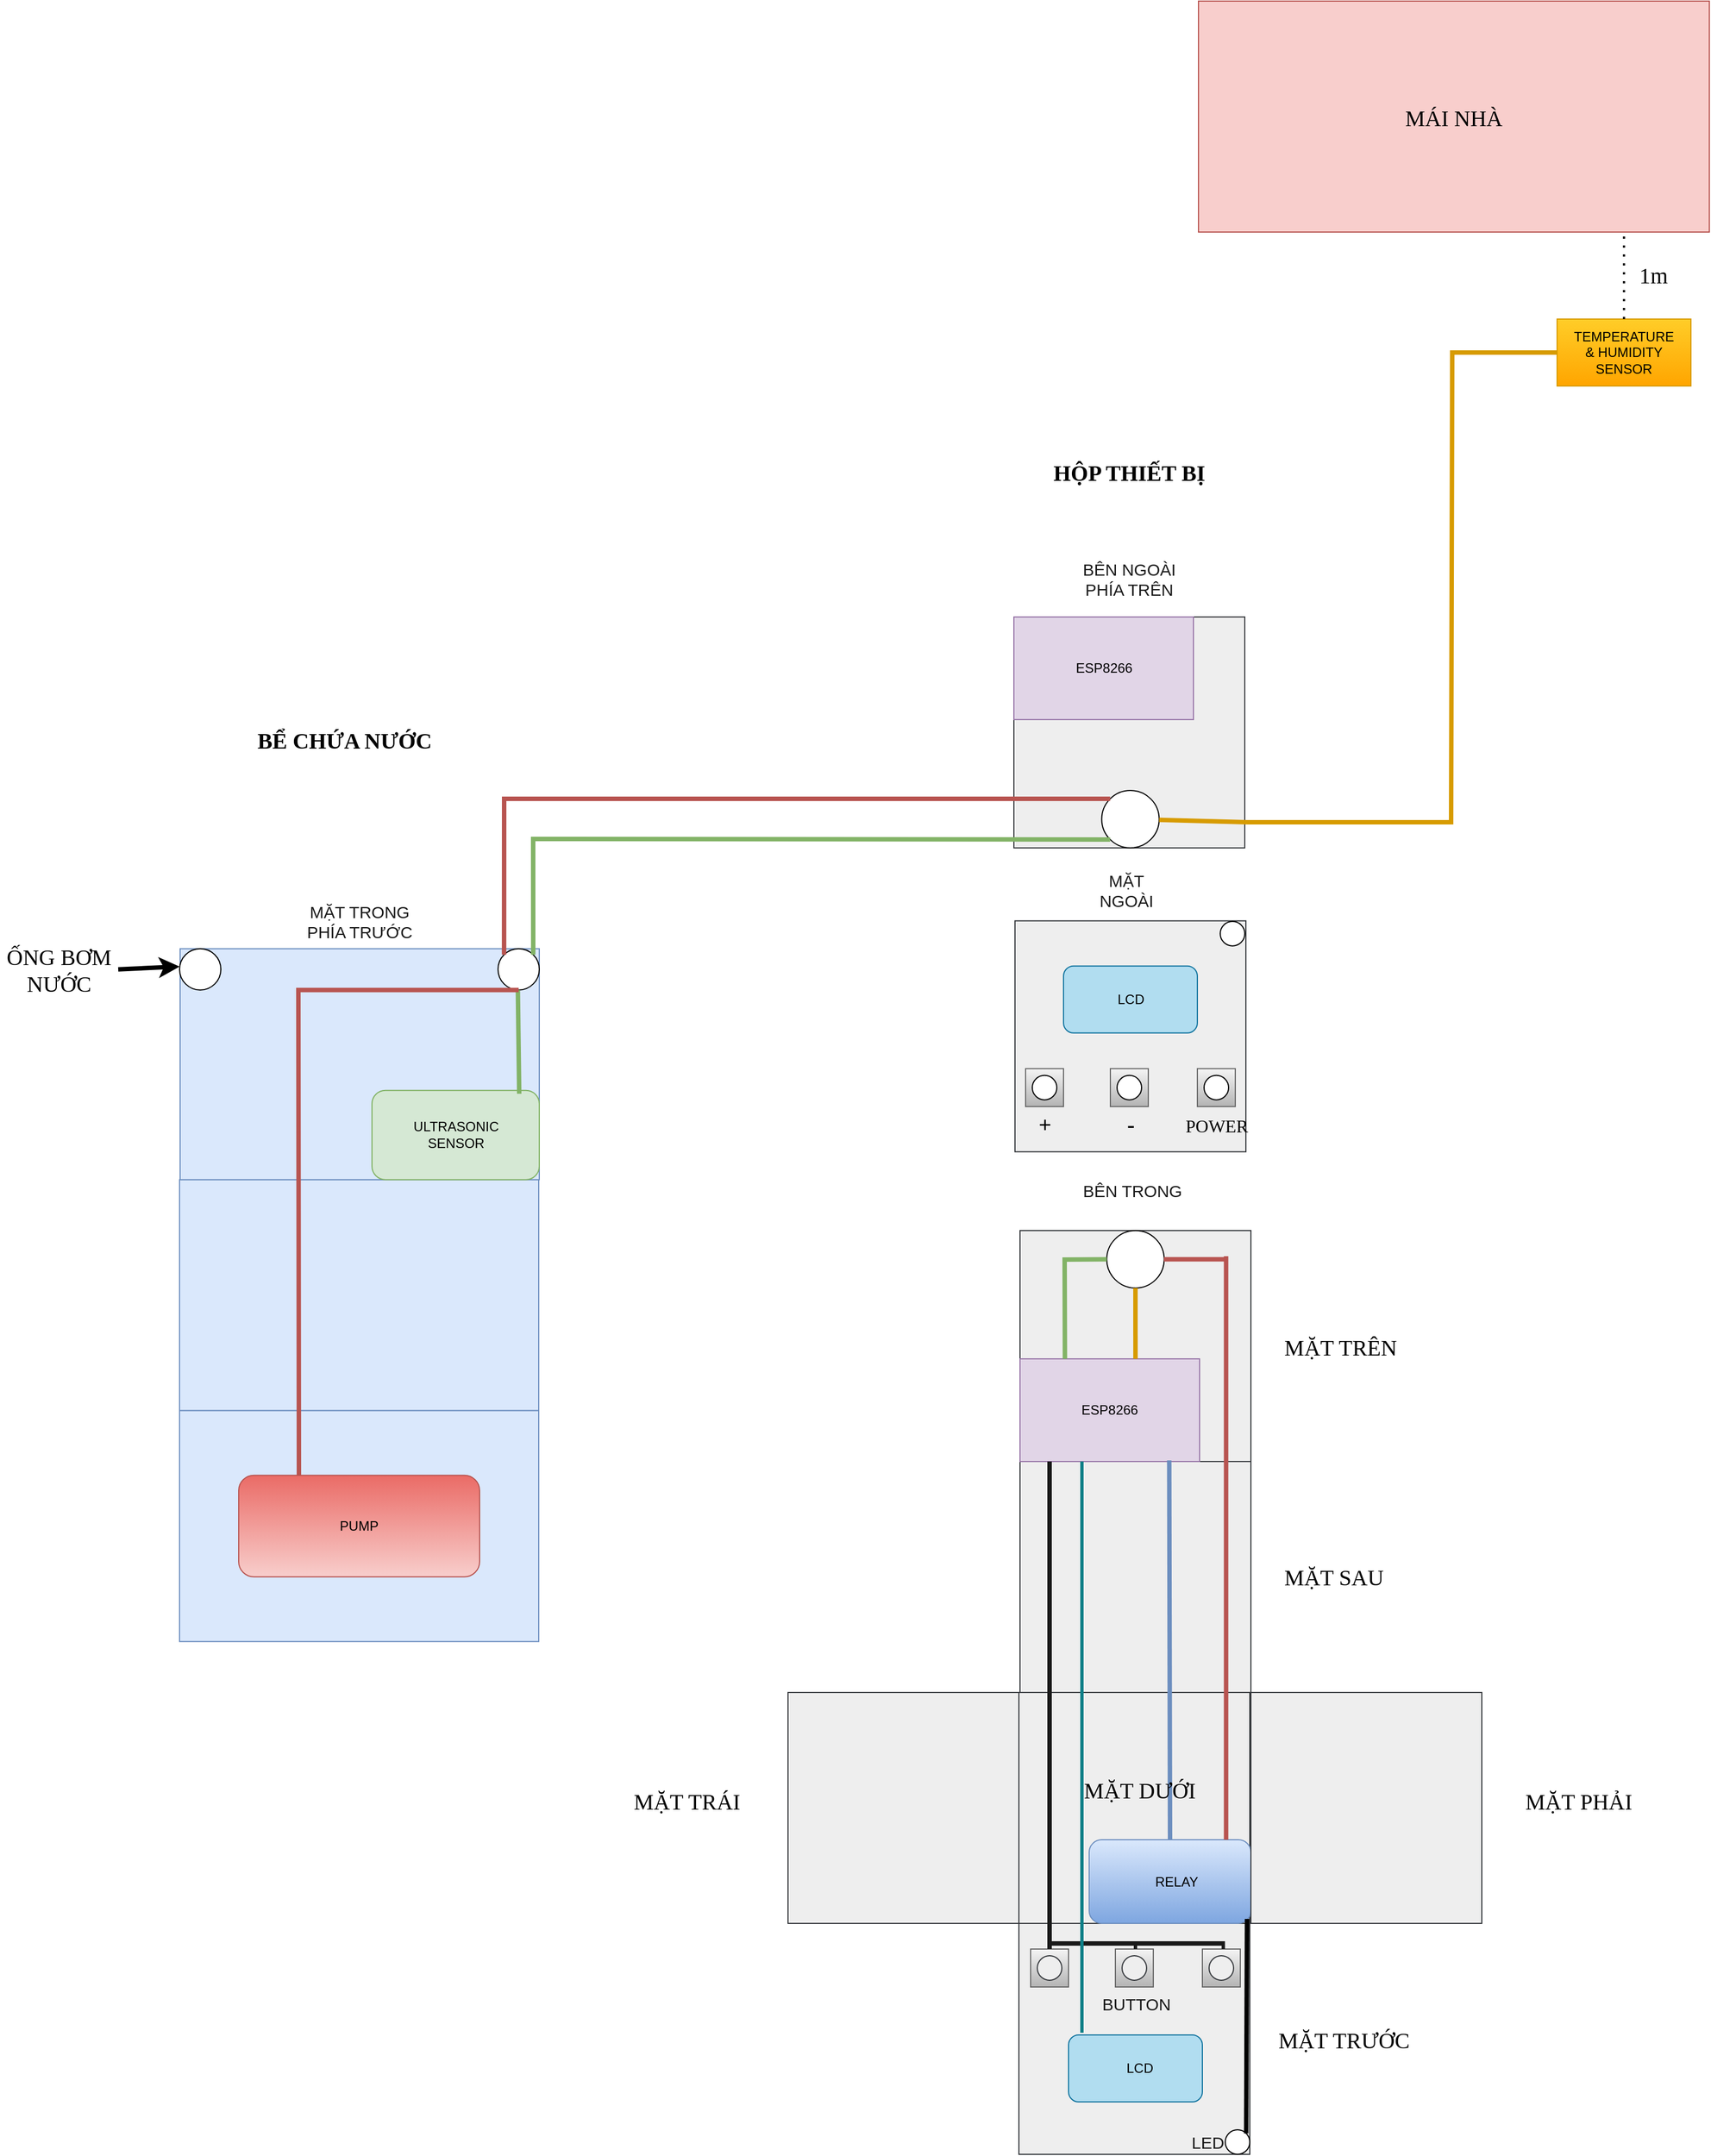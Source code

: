 <mxfile version="20.0.3" type="github">
  <diagram id="prtHgNgQTEPvFCAcTncT" name="Page-1">
    <mxGraphModel dx="2844" dy="1524" grid="1" gridSize="23" guides="1" tooltips="1" connect="1" arrows="1" fold="1" page="1" pageScale="1" pageWidth="1654" pageHeight="2336" math="0" shadow="0">
      <root>
        <mxCell id="0" />
        <mxCell id="1" parent="0" />
        <mxCell id="RVmaEzu3Vd1OIIIUfMRE-1" value="" style="rounded=0;whiteSpace=wrap;html=1;fillColor=#f8cecc;strokeColor=#b85450;" parent="1" vertex="1">
          <mxGeometry x="1135.5" y="138" width="458" height="207" as="geometry" />
        </mxCell>
        <mxCell id="RVmaEzu3Vd1OIIIUfMRE-3" value="" style="rounded=0;whiteSpace=wrap;html=1;fillColor=#ffcd28;strokeColor=#d79b00;gradientColor=#ffa500;" parent="1" vertex="1">
          <mxGeometry x="1457" y="423" width="120" height="60" as="geometry" />
        </mxCell>
        <mxCell id="RVmaEzu3Vd1OIIIUfMRE-5" value="" style="endArrow=none;html=1;rounded=0;entryX=0;entryY=0.5;entryDx=0;entryDy=0;fillColor=#ffcd28;gradientColor=#ffa500;strokeColor=#d79b00;strokeWidth=4;" parent="1" target="RVmaEzu3Vd1OIIIUfMRE-3" edge="1">
          <mxGeometry width="50" height="50" relative="1" as="geometry">
            <mxPoint x="1179" y="874" as="sourcePoint" />
            <mxPoint x="1397" y="510" as="targetPoint" />
            <Array as="points">
              <mxPoint x="1362" y="874" />
              <mxPoint x="1363" y="453" />
            </Array>
          </mxGeometry>
        </mxCell>
        <mxCell id="RVmaEzu3Vd1OIIIUfMRE-6" value="TEMPERATURE &amp;amp; HUMIDITY SENSOR" style="text;html=1;strokeColor=none;fillColor=none;align=center;verticalAlign=middle;whiteSpace=wrap;rounded=0;" parent="1" vertex="1">
          <mxGeometry x="1487" y="438" width="60" height="30" as="geometry" />
        </mxCell>
        <mxCell id="RVmaEzu3Vd1OIIIUfMRE-10" value="" style="whiteSpace=wrap;html=1;aspect=fixed;fillColor=#eeeeee;strokeColor=#36393d;" parent="1" vertex="1">
          <mxGeometry x="975.5" y="1447" width="207" height="207" as="geometry" />
        </mxCell>
        <mxCell id="RVmaEzu3Vd1OIIIUfMRE-11" value="" style="whiteSpace=wrap;html=1;aspect=fixed;fillColor=#eeeeee;strokeColor=#36393d;" parent="1" vertex="1">
          <mxGeometry x="974.5" y="1654" width="207" height="207" as="geometry" />
        </mxCell>
        <mxCell id="RVmaEzu3Vd1OIIIUfMRE-12" value="" style="whiteSpace=wrap;html=1;aspect=fixed;fillColor=#eeeeee;strokeColor=#36393d;" parent="1" vertex="1">
          <mxGeometry x="975.5" y="1240" width="207" height="207" as="geometry" />
        </mxCell>
        <mxCell id="RVmaEzu3Vd1OIIIUfMRE-14" value="" style="whiteSpace=wrap;html=1;aspect=fixed;fillColor=#eeeeee;strokeColor=#36393d;" parent="1" vertex="1">
          <mxGeometry x="974.5" y="1861" width="207" height="207" as="geometry" />
        </mxCell>
        <mxCell id="RVmaEzu3Vd1OIIIUfMRE-15" value="" style="whiteSpace=wrap;html=1;aspect=fixed;fillColor=#eeeeee;strokeColor=#36393d;" parent="1" vertex="1">
          <mxGeometry x="767.5" y="1654" width="207" height="207" as="geometry" />
        </mxCell>
        <mxCell id="RVmaEzu3Vd1OIIIUfMRE-29" value="" style="rounded=0;whiteSpace=wrap;html=1;fillColor=#e1d5e7;strokeColor=#9673a6;" parent="1" vertex="1">
          <mxGeometry x="975.5" y="1355" width="161" height="92" as="geometry" />
        </mxCell>
        <mxCell id="RVmaEzu3Vd1OIIIUfMRE-30" value="" style="ellipse;whiteSpace=wrap;html=1;aspect=fixed;gradientColor=#ffffff;" parent="1" vertex="1">
          <mxGeometry x="1053.25" y="1240" width="51.5" height="51.5" as="geometry" />
        </mxCell>
        <mxCell id="RVmaEzu3Vd1OIIIUfMRE-31" value="" style="rounded=1;whiteSpace=wrap;html=1;fillColor=#b1ddf0;strokeColor=#10739e;" parent="1" vertex="1">
          <mxGeometry x="1019" y="1961" width="120" height="60" as="geometry" />
        </mxCell>
        <mxCell id="RVmaEzu3Vd1OIIIUfMRE-32" value="" style="ellipse;whiteSpace=wrap;html=1;aspect=fixed;gradientColor=#ffffff;" parent="1" vertex="1">
          <mxGeometry x="1159.5" y="2046" width="22" height="22" as="geometry" />
        </mxCell>
        <mxCell id="RVmaEzu3Vd1OIIIUfMRE-33" value="" style="whiteSpace=wrap;html=1;aspect=fixed;gradientColor=#b3b3b3;fillColor=#f5f5f5;strokeColor=#666666;" parent="1" vertex="1">
          <mxGeometry x="985" y="1884" width="34" height="34" as="geometry" />
        </mxCell>
        <mxCell id="RVmaEzu3Vd1OIIIUfMRE-34" value="" style="ellipse;whiteSpace=wrap;html=1;aspect=fixed;fillColor=#eeeeee;strokeColor=#36393d;" parent="1" vertex="1">
          <mxGeometry x="991" y="1890" width="22" height="22" as="geometry" />
        </mxCell>
        <mxCell id="RVmaEzu3Vd1OIIIUfMRE-35" value="" style="whiteSpace=wrap;html=1;aspect=fixed;gradientColor=#b3b3b3;fillColor=#f5f5f5;strokeColor=#666666;" parent="1" vertex="1">
          <mxGeometry x="1061" y="1884" width="34" height="34" as="geometry" />
        </mxCell>
        <mxCell id="RVmaEzu3Vd1OIIIUfMRE-36" value="" style="ellipse;whiteSpace=wrap;html=1;aspect=fixed;fillColor=#eeeeee;strokeColor=#36393d;" parent="1" vertex="1">
          <mxGeometry x="1067" y="1890" width="22" height="22" as="geometry" />
        </mxCell>
        <mxCell id="RVmaEzu3Vd1OIIIUfMRE-37" value="" style="whiteSpace=wrap;html=1;aspect=fixed;gradientColor=#b3b3b3;fillColor=#f5f5f5;strokeColor=#666666;" parent="1" vertex="1">
          <mxGeometry x="1139" y="1884" width="34" height="34" as="geometry" />
        </mxCell>
        <mxCell id="RVmaEzu3Vd1OIIIUfMRE-38" value="" style="ellipse;whiteSpace=wrap;html=1;aspect=fixed;fillColor=#eeeeee;strokeColor=#36393d;" parent="1" vertex="1">
          <mxGeometry x="1145" y="1890" width="22" height="22" as="geometry" />
        </mxCell>
        <mxCell id="RVmaEzu3Vd1OIIIUfMRE-40" value="" style="whiteSpace=wrap;html=1;aspect=fixed;fillColor=#eeeeee;strokeColor=#36393d;" parent="1" vertex="1">
          <mxGeometry x="970" y="690" width="207" height="207" as="geometry" />
        </mxCell>
        <mxCell id="RVmaEzu3Vd1OIIIUfMRE-41" value="" style="rounded=0;whiteSpace=wrap;html=1;fillColor=#e1d5e7;strokeColor=#9673a6;" parent="1" vertex="1">
          <mxGeometry x="970" y="690" width="161" height="92" as="geometry" />
        </mxCell>
        <mxCell id="RVmaEzu3Vd1OIIIUfMRE-42" value="" style="ellipse;whiteSpace=wrap;html=1;aspect=fixed;gradientColor=#ffffff;" parent="1" vertex="1">
          <mxGeometry x="1048.75" y="845.5" width="51.5" height="51.5" as="geometry" />
        </mxCell>
        <mxCell id="RVmaEzu3Vd1OIIIUfMRE-45" value="" style="rounded=1;whiteSpace=wrap;html=1;fillColor=#dae8fc;strokeColor=#6c8ebf;gradientColor=#7ea6e0;" parent="1" vertex="1">
          <mxGeometry x="1037.5" y="1786" width="145" height="75" as="geometry" />
        </mxCell>
        <mxCell id="RVmaEzu3Vd1OIIIUfMRE-46" value="RELAY" style="text;html=1;strokeColor=none;fillColor=none;align=center;verticalAlign=middle;whiteSpace=wrap;rounded=0;" parent="1" vertex="1">
          <mxGeometry x="1086" y="1808.5" width="60" height="30" as="geometry" />
        </mxCell>
        <mxCell id="RVmaEzu3Vd1OIIIUfMRE-48" value="" style="rounded=0;whiteSpace=wrap;html=1;direction=west;fillColor=#dae8fc;strokeColor=#6c8ebf;" parent="1" vertex="1">
          <mxGeometry x="222" y="1194.37" width="322" height="207" as="geometry" />
        </mxCell>
        <mxCell id="RVmaEzu3Vd1OIIIUfMRE-49" value="" style="rounded=0;whiteSpace=wrap;html=1;direction=west;fillColor=#dae8fc;strokeColor=#6c8ebf;" parent="1" vertex="1">
          <mxGeometry x="222" y="1401.37" width="322" height="207" as="geometry" />
        </mxCell>
        <mxCell id="RVmaEzu3Vd1OIIIUfMRE-51" value="" style="rounded=0;whiteSpace=wrap;html=1;direction=west;fillColor=#dae8fc;strokeColor=#6c8ebf;" parent="1" vertex="1">
          <mxGeometry x="222.5" y="987.37" width="322" height="207" as="geometry" />
        </mxCell>
        <mxCell id="RVmaEzu3Vd1OIIIUfMRE-52" value="" style="rounded=1;whiteSpace=wrap;html=1;fillColor=#f8cecc;strokeColor=#b85450;direction=west;gradientColor=#ea6b66;" parent="1" vertex="1">
          <mxGeometry x="275" y="1459.37" width="216" height="91" as="geometry" />
        </mxCell>
        <mxCell id="RVmaEzu3Vd1OIIIUfMRE-53" value="" style="rounded=1;whiteSpace=wrap;html=1;fillColor=#d5e8d4;strokeColor=#82b366;direction=west;" parent="1" vertex="1">
          <mxGeometry x="394.5" y="1114.37" width="150" height="80" as="geometry" />
        </mxCell>
        <mxCell id="RVmaEzu3Vd1OIIIUfMRE-56" value="PUMP" style="text;html=1;strokeColor=none;fillColor=none;align=center;verticalAlign=middle;whiteSpace=wrap;rounded=0;rotation=0;" parent="1" vertex="1">
          <mxGeometry x="353" y="1489.87" width="60" height="30" as="geometry" />
        </mxCell>
        <mxCell id="RVmaEzu3Vd1OIIIUfMRE-57" value="ULTRASONIC SENSOR" style="text;html=1;strokeColor=none;fillColor=none;align=center;verticalAlign=middle;whiteSpace=wrap;rounded=0;rotation=0;" parent="1" vertex="1">
          <mxGeometry x="439.5" y="1139.37" width="60" height="30" as="geometry" />
        </mxCell>
        <mxCell id="RVmaEzu3Vd1OIIIUfMRE-59" value="ESP8266" style="text;html=1;strokeColor=none;fillColor=none;align=center;verticalAlign=middle;whiteSpace=wrap;rounded=0;" parent="1" vertex="1">
          <mxGeometry x="1026" y="1386" width="60" height="30" as="geometry" />
        </mxCell>
        <mxCell id="RVmaEzu3Vd1OIIIUfMRE-16" value="" style="whiteSpace=wrap;html=1;direction=south;aspect=fixed;fillColor=#eeeeee;strokeColor=#36393d;" parent="1" vertex="1">
          <mxGeometry x="1182.5" y="1654" width="207" height="207" as="geometry" />
        </mxCell>
        <mxCell id="RVmaEzu3Vd1OIIIUfMRE-61" value="LCD" style="text;html=1;strokeColor=none;fillColor=none;align=center;verticalAlign=middle;whiteSpace=wrap;rounded=0;" parent="1" vertex="1">
          <mxGeometry x="1053.25" y="1976" width="60" height="30" as="geometry" />
        </mxCell>
        <mxCell id="RVmaEzu3Vd1OIIIUfMRE-63" value="ESP8266" style="text;html=1;strokeColor=none;fillColor=none;align=center;verticalAlign=middle;whiteSpace=wrap;rounded=0;" parent="1" vertex="1">
          <mxGeometry x="1020.5" y="721" width="60" height="30" as="geometry" />
        </mxCell>
        <mxCell id="RVmaEzu3Vd1OIIIUfMRE-65" value="" style="ellipse;whiteSpace=wrap;html=1;aspect=fixed;gradientColor=#ffffff;" parent="1" vertex="1">
          <mxGeometry x="507.5" y="987.37" width="37" height="37" as="geometry" />
        </mxCell>
        <mxCell id="RVmaEzu3Vd1OIIIUfMRE-69" value="" style="endArrow=none;html=1;rounded=0;fillColor=#ffcd28;gradientColor=#ffa500;strokeColor=#d79b00;strokeWidth=4;" parent="1" source="RVmaEzu3Vd1OIIIUfMRE-42" edge="1">
          <mxGeometry width="50" height="50" relative="1" as="geometry">
            <mxPoint x="1110" y="874" as="sourcePoint" />
            <mxPoint x="1179" y="874" as="targetPoint" />
          </mxGeometry>
        </mxCell>
        <mxCell id="RVmaEzu3Vd1OIIIUfMRE-71" value="" style="endArrow=none;html=1;rounded=0;entryX=0.5;entryY=0;entryDx=0;entryDy=0;exitX=0.831;exitY=0.989;exitDx=0;exitDy=0;exitPerimeter=0;fillColor=#dae8fc;gradientColor=#7ea6e0;strokeColor=#6c8ebf;strokeWidth=4;" parent="1" source="RVmaEzu3Vd1OIIIUfMRE-29" target="RVmaEzu3Vd1OIIIUfMRE-45" edge="1">
          <mxGeometry width="50" height="50" relative="1" as="geometry">
            <mxPoint x="1067.5" y="1566" as="sourcePoint" />
            <mxPoint x="1117.5" y="1516" as="targetPoint" />
          </mxGeometry>
        </mxCell>
        <mxCell id="RVmaEzu3Vd1OIIIUfMRE-72" value="" style="endArrow=none;html=1;rounded=0;entryX=0.5;entryY=1;entryDx=0;entryDy=0;exitX=0.643;exitY=0;exitDx=0;exitDy=0;exitPerimeter=0;fillColor=#ffcd28;gradientColor=#ffa500;strokeColor=#d79b00;strokeWidth=4;" parent="1" source="RVmaEzu3Vd1OIIIUfMRE-29" target="RVmaEzu3Vd1OIIIUfMRE-30" edge="1">
          <mxGeometry width="50" height="50" relative="1" as="geometry">
            <mxPoint x="1092.5" y="1355" as="sourcePoint" />
            <mxPoint x="841.5" y="1125" as="targetPoint" />
          </mxGeometry>
        </mxCell>
        <mxCell id="RVmaEzu3Vd1OIIIUfMRE-87" value="" style="line;strokeWidth=4;html=1;perimeter=backbonePerimeter;points=[];outlineConnect=0;fillColor=#1A1A1A;strokeColor=#1A1A1A;direction=south;fontColor=#ffffff;" parent="1" vertex="1">
          <mxGeometry x="997" y="1447" width="10" height="437" as="geometry" />
        </mxCell>
        <mxCell id="RVmaEzu3Vd1OIIIUfMRE-88" value="" style="line;strokeWidth=3;direction=south;html=1;fillColor=#1A1A1A;gradientColor=#ffffff;strokeColor=#1A1A1A;" parent="1" vertex="1">
          <mxGeometry x="1069.75" y="1877" width="18.5" height="7" as="geometry" />
        </mxCell>
        <mxCell id="RVmaEzu3Vd1OIIIUfMRE-94" value="" style="line;strokeWidth=3;direction=south;html=1;fillColor=#1A1A1A;gradientColor=#ffffff;strokeColor=#1A1A1A;" parent="1" vertex="1">
          <mxGeometry x="1148.5" y="1877" width="18.5" height="7" as="geometry" />
        </mxCell>
        <mxCell id="RVmaEzu3Vd1OIIIUfMRE-95" value="" style="line;strokeWidth=4;html=1;perimeter=backbonePerimeter;points=[];outlineConnect=0;fillColor=#eeeeee;strokeColor=#1A1A1A;" parent="1" vertex="1">
          <mxGeometry x="1002.5" y="1874" width="155" height="10" as="geometry" />
        </mxCell>
        <mxCell id="RVmaEzu3Vd1OIIIUfMRE-96" value="" style="line;strokeWidth=3;html=1;perimeter=backbonePerimeter;points=[];outlineConnect=0;fillColor=#b0e3e6;direction=south;strokeColor=#0e8088;" parent="1" vertex="1">
          <mxGeometry x="1026" y="1447" width="10" height="512" as="geometry" />
        </mxCell>
        <mxCell id="RVmaEzu3Vd1OIIIUfMRE-98" value="" style="line;strokeWidth=4;html=1;perimeter=backbonePerimeter;points=[];outlineConnect=0;fillColor=#f8cecc;gradientColor=#ea6b66;direction=south;strokeColor=#b85450;" parent="1" vertex="1">
          <mxGeometry x="1159.5" y="1263" width="1.5" height="523" as="geometry" />
        </mxCell>
        <mxCell id="RVmaEzu3Vd1OIIIUfMRE-99" value="" style="line;strokeWidth=4;html=1;perimeter=backbonePerimeter;points=[];outlineConnect=0;fillColor=#f8cecc;gradientColor=#ea6b66;strokeColor=#b85450;" parent="1" vertex="1">
          <mxGeometry x="1104.5" y="1260.75" width="55" height="10" as="geometry" />
        </mxCell>
        <mxCell id="RVmaEzu3Vd1OIIIUfMRE-105" value="" style="endArrow=none;html=1;rounded=0;fontColor=#CCCCCC;strokeWidth=4;jumpSize=30;fillColor=#d5e8d4;strokeColor=#82b366;" parent="1" edge="1">
          <mxGeometry width="50" height="50" relative="1" as="geometry">
            <mxPoint x="526.5" y="1117.37" as="sourcePoint" />
            <mxPoint x="525.29" y="1024.37" as="targetPoint" />
          </mxGeometry>
        </mxCell>
        <mxCell id="RVmaEzu3Vd1OIIIUfMRE-109" value="" style="endArrow=none;html=1;rounded=0;fontSize=15;fontColor=#CCCCCC;strokeWidth=4;jumpSize=30;entryX=0;entryY=0.5;entryDx=0;entryDy=0;exitX=0.25;exitY=0;exitDx=0;exitDy=0;fillColor=#d5e8d4;strokeColor=#82b366;" parent="1" source="RVmaEzu3Vd1OIIIUfMRE-29" target="RVmaEzu3Vd1OIIIUfMRE-30" edge="1">
          <mxGeometry width="50" height="50" relative="1" as="geometry">
            <mxPoint x="929.5" y="1175" as="sourcePoint" />
            <mxPoint x="979.5" y="1125" as="targetPoint" />
            <Array as="points">
              <mxPoint x="1015.5" y="1266" />
            </Array>
          </mxGeometry>
        </mxCell>
        <mxCell id="RVmaEzu3Vd1OIIIUfMRE-110" value="&lt;font color=&quot;#1a1a1a&quot;&gt;BUTTON&lt;/font&gt;" style="text;html=1;strokeColor=none;fillColor=none;align=center;verticalAlign=middle;whiteSpace=wrap;rounded=0;fontSize=15;fontColor=#CCCCCC;" parent="1" vertex="1">
          <mxGeometry x="1049.5" y="1918" width="60" height="30" as="geometry" />
        </mxCell>
        <mxCell id="RVmaEzu3Vd1OIIIUfMRE-111" value="LED" style="text;html=1;strokeColor=none;fillColor=none;align=center;verticalAlign=middle;whiteSpace=wrap;rounded=0;fontSize=15;fontColor=#1A1A1A;" parent="1" vertex="1">
          <mxGeometry x="1121" y="2053.5" width="46" height="7" as="geometry" />
        </mxCell>
        <mxCell id="RVmaEzu3Vd1OIIIUfMRE-112" value="BÊN NGOÀI PHÍA TRÊN&lt;span style=&quot;color: rgba(0, 0, 0, 0); font-family: monospace; font-size: 0px; text-align: start;&quot;&gt;%3CmxGraphModel%3E%3Croot%3E%3CmxCell%20id%3D%220%22%2F%3E%3CmxCell%20id%3D%221%22%20parent%3D%220%22%2F%3E%3CmxCell%20id%3D%222%22%20value%3D%22%22%20style%3D%22endArrow%3Dnone%3Bhtml%3D1%3Brounded%3D0%3BfontColor%3D%23CCCCCC%3BstrokeWidth%3D4%3BjumpSize%3D30%3BexitX%3D0%3BexitY%3D0.5%3BexitDx%3D0%3BexitDy%3D0%3B%22%20edge%3D%221%22%20parent%3D%221%22%3E%3CmxGeometry%20width%3D%2250%22%20height%3D%2250%22%20relative%3D%221%22%20as%3D%22geometry%22%3E%3CmxPoint%20x%3D%22790.0%22%20y%3D%22280.5%22%20as%3D%22sourcePoint%22%2F%3E%3CmxPoint%20x%3D%22697%22%20y%3D%22282%22%20as%3D%22targetPoint%22%2F%3E%3C%2FmxGeometry%3E%3C%2FmxCell%3E%3C%2Froot%3E%3C%2FmxGraphModel%3E&lt;/span&gt;" style="text;html=1;strokeColor=none;fillColor=none;align=center;verticalAlign=middle;whiteSpace=wrap;rounded=0;fontSize=15;fontColor=#1A1A1A;" parent="1" vertex="1">
          <mxGeometry x="1017.25" y="633" width="112.5" height="46" as="geometry" />
        </mxCell>
        <mxCell id="RVmaEzu3Vd1OIIIUfMRE-113" value="BÊN TRONG&amp;nbsp;&lt;span style=&quot;color: rgba(0, 0, 0, 0); font-family: monospace; font-size: 0px; text-align: start;&quot;&gt;%3CmxGraphModel%3E%3Croot%3E%3CmxCell%20id%3D%220%22%2F%3E%3CmxCell%20id%3D%221%22%20parent%3D%220%22%2F%3E%3CmxCell%20id%3D%222%22%20value%3D%22%22%20style%3D%22endArrow%3Dnone%3Bhtml%3D1%3Brounded%3D0%3BfontColor%3D%23CCCCCC%3BstrokeWidth%3D4%3BjumpSize%3D30%3BexitX%3D0%3BexitY%3D0.5%3BexitDx%3D0%3BexitDy%3D0%3B%22%20edge%3D%221%22%20parent%3D%221%22%3E%3CmxGeometry%20width%3D%2250%22%20height%3D%2250%22%20relative%3D%221%22%20as%3D%22geometry%22%3E%3CmxPoint%20x%3D%22790.0%22%20y%3D%22280.5%22%20as%3D%22sourcePoint%22%2F%3E%3CmxPoint%20x%3D%22697%22%20y%3D%22282%22%20as%3D%22targetPoint%22%2F%3E%3C%2FmxGeometry%3E%3C%2FmxCell%3E%3C%2Froot%3E%3C%2FmxGraphModel%3E&lt;/span&gt;" style="text;html=1;strokeColor=none;fillColor=none;align=center;verticalAlign=middle;whiteSpace=wrap;rounded=0;fontSize=15;fontColor=#1A1A1A;" parent="1" vertex="1">
          <mxGeometry x="1021.75" y="1194.37" width="112.5" height="20.25" as="geometry" />
        </mxCell>
        <mxCell id="RVmaEzu3Vd1OIIIUfMRE-116" value="MẶT TRONG PHÍA TRƯỚC&lt;span style=&quot;color: rgba(0, 0, 0, 0); font-family: monospace; font-size: 0px; text-align: start;&quot;&gt;%3CmxGraphModel%3E%3Croot%3E%3CmxCell%20id%3D%220%22%2F%3E%3CmxCell%20id%3D%221%22%20parent%3D%220%22%2F%3E%3CmxCell%20id%3D%222%22%20value%3D%22%22%20style%3D%22endArrow%3Dnone%3Bhtml%3D1%3Brounded%3D0%3BfontColor%3D%23CCCCCC%3BstrokeWidth%3D4%3BjumpSize%3D30%3BexitX%3D0%3BexitY%3D0.5%3BexitDx%3D0%3BexitDy%3D0%3B%22%20edge%3D%221%22%20parent%3D%221%22%3E%3CmxGeometry%20width%3D%2250%22%20height%3D%2250%22%20relative%3D%221%22%20as%3D%22geometry%22%3E%3CmxPoint%20x%3D%22790.0%22%20y%3D%22280.5%22%20as%3D%22sourcePoint%22%2F%3E%3CmxPoint%20x%3D%22697%22%20y%3D%22282%22%20as%3D%22targetPoint%22%2F%3E%3C%2FmxGeometry%3E%3C%2FmxCell%3E%3C%2Froot%3E%3C%2FmxGraphModel%3E&lt;/span&gt;" style="text;html=1;strokeColor=none;fillColor=none;align=center;verticalAlign=middle;whiteSpace=wrap;rounded=0;fontSize=15;fontColor=#1A1A1A;rotation=0;" parent="1" vertex="1">
          <mxGeometry x="333.5" y="948.12" width="99" height="30" as="geometry" />
        </mxCell>
        <mxCell id="CDhs3dscEn4rHkKlxQaG-6" value="" style="endArrow=none;html=1;rounded=0;exitX=0.75;exitY=1;exitDx=0;exitDy=0;strokeWidth=4;fillColor=#f8cecc;gradientColor=#ea6b66;strokeColor=#b85450;entryX=0.5;entryY=1;entryDx=0;entryDy=0;" edge="1" parent="1" source="RVmaEzu3Vd1OIIIUfMRE-52" target="RVmaEzu3Vd1OIIIUfMRE-65">
          <mxGeometry width="50" height="50" relative="1" as="geometry">
            <mxPoint x="797.5" y="968.37" as="sourcePoint" />
            <mxPoint x="521.5" y="1010.37" as="targetPoint" />
            <Array as="points">
              <mxPoint x="328.5" y="1024.37" />
            </Array>
          </mxGeometry>
        </mxCell>
        <mxCell id="CDhs3dscEn4rHkKlxQaG-15" value="&lt;font face=&quot;Times New Roman&quot;&gt;&lt;span style=&quot;font-size: 20px;&quot;&gt;&lt;b&gt;BỂ CHỨA NƯỚC&lt;/b&gt;&lt;/span&gt;&lt;/font&gt;" style="text;html=1;strokeColor=none;fillColor=none;align=center;verticalAlign=middle;whiteSpace=wrap;rounded=0;" vertex="1" parent="1">
          <mxGeometry x="259" y="753.5" width="222" height="92" as="geometry" />
        </mxCell>
        <mxCell id="CDhs3dscEn4rHkKlxQaG-16" value="&lt;b&gt;&lt;font face=&quot;Times New Roman&quot;&gt;HỘP THIẾT BỊ&lt;/font&gt;&lt;/b&gt;" style="text;html=1;strokeColor=none;fillColor=none;align=center;verticalAlign=middle;whiteSpace=wrap;rounded=0;fontSize=20;" vertex="1" parent="1">
          <mxGeometry x="1000.25" y="529" width="146.5" height="62" as="geometry" />
        </mxCell>
        <mxCell id="CDhs3dscEn4rHkKlxQaG-18" value="" style="ellipse;whiteSpace=wrap;html=1;aspect=fixed;gradientColor=#ffffff;" vertex="1" parent="1">
          <mxGeometry x="222" y="987.37" width="37" height="37" as="geometry" />
        </mxCell>
        <mxCell id="CDhs3dscEn4rHkKlxQaG-19" value="ỐNG BƠM NƯỚC" style="text;html=1;strokeColor=none;fillColor=none;align=center;verticalAlign=middle;whiteSpace=wrap;rounded=0;fontFamily=Times New Roman;fontSize=20;" vertex="1" parent="1">
          <mxGeometry x="61" y="987.37" width="106" height="37" as="geometry" />
        </mxCell>
        <mxCell id="CDhs3dscEn4rHkKlxQaG-20" value="" style="endArrow=classic;html=1;rounded=0;fontFamily=Times New Roman;fontSize=20;strokeWidth=4;exitX=1;exitY=0.5;exitDx=0;exitDy=0;" edge="1" parent="1" source="CDhs3dscEn4rHkKlxQaG-19">
          <mxGeometry width="50" height="50" relative="1" as="geometry">
            <mxPoint x="866" y="1191.37" as="sourcePoint" />
            <mxPoint x="222" y="1003.37" as="targetPoint" />
          </mxGeometry>
        </mxCell>
        <mxCell id="CDhs3dscEn4rHkKlxQaG-21" value="" style="endArrow=none;html=1;rounded=0;fontFamily=Times New Roman;fontSize=20;strokeWidth=4;entryX=0;entryY=1;entryDx=0;entryDy=0;exitX=1;exitY=0;exitDx=0;exitDy=0;fillColor=#d5e8d4;gradientColor=#97d077;strokeColor=#82b366;" edge="1" parent="1" source="RVmaEzu3Vd1OIIIUfMRE-65" target="RVmaEzu3Vd1OIIIUfMRE-42">
          <mxGeometry width="50" height="50" relative="1" as="geometry">
            <mxPoint x="544" y="1006" as="sourcePoint" />
            <mxPoint x="953" y="1081" as="targetPoint" />
            <Array as="points">
              <mxPoint x="539" y="889" />
            </Array>
          </mxGeometry>
        </mxCell>
        <mxCell id="CDhs3dscEn4rHkKlxQaG-25" value="" style="endArrow=none;html=1;rounded=0;fontFamily=Times New Roman;fontSize=20;strokeWidth=4;entryX=0;entryY=0;entryDx=0;entryDy=0;exitX=0;exitY=0;exitDx=0;exitDy=0;fillColor=#f8cecc;gradientColor=#ea6b66;strokeColor=#b85450;" edge="1" parent="1" source="RVmaEzu3Vd1OIIIUfMRE-42" target="RVmaEzu3Vd1OIIIUfMRE-65">
          <mxGeometry width="50" height="50" relative="1" as="geometry">
            <mxPoint x="1179" y="1037.37" as="sourcePoint" />
            <mxPoint x="1229" y="987.37" as="targetPoint" />
            <Array as="points">
              <mxPoint x="513" y="853" />
            </Array>
          </mxGeometry>
        </mxCell>
        <mxCell id="CDhs3dscEn4rHkKlxQaG-26" value="MÁI NHÀ" style="text;html=1;strokeColor=none;fillColor=none;align=center;verticalAlign=middle;whiteSpace=wrap;rounded=0;fontFamily=Times New Roman;fontSize=20;" vertex="1" parent="1">
          <mxGeometry x="1303" y="215" width="123" height="53" as="geometry" />
        </mxCell>
        <mxCell id="CDhs3dscEn4rHkKlxQaG-28" value="" style="endArrow=none;dashed=1;html=1;dashPattern=1 3;strokeWidth=2;rounded=0;fontFamily=Times New Roman;fontSize=20;exitX=0.5;exitY=0;exitDx=0;exitDy=0;" edge="1" parent="1" source="RVmaEzu3Vd1OIIIUfMRE-3">
          <mxGeometry width="50" height="50" relative="1" as="geometry">
            <mxPoint x="1685" y="510" as="sourcePoint" />
            <mxPoint x="1517" y="345" as="targetPoint" />
          </mxGeometry>
        </mxCell>
        <mxCell id="CDhs3dscEn4rHkKlxQaG-29" value="1m" style="text;html=1;strokeColor=none;fillColor=none;align=center;verticalAlign=middle;whiteSpace=wrap;rounded=0;fontFamily=Times New Roman;fontSize=20;" vertex="1" parent="1">
          <mxGeometry x="1517" y="368" width="53" height="30" as="geometry" />
        </mxCell>
        <mxCell id="CDhs3dscEn4rHkKlxQaG-31" value="MẶT TRÊN" style="text;html=1;strokeColor=none;fillColor=none;align=center;verticalAlign=middle;whiteSpace=wrap;rounded=0;fontFamily=Times New Roman;fontSize=20;" vertex="1" parent="1">
          <mxGeometry x="1202.5" y="1321.13" width="120" height="44.75" as="geometry" />
        </mxCell>
        <mxCell id="CDhs3dscEn4rHkKlxQaG-33" value="MẶT SAU" style="text;html=1;strokeColor=none;fillColor=none;align=center;verticalAlign=middle;whiteSpace=wrap;rounded=0;fontFamily=Times New Roman;fontSize=20;" vertex="1" parent="1">
          <mxGeometry x="1202.5" y="1524.93" width="108" height="51.13" as="geometry" />
        </mxCell>
        <mxCell id="CDhs3dscEn4rHkKlxQaG-34" value="MẶT DƯỚI&lt;span style=&quot;color: rgba(0, 0, 0, 0); font-family: monospace; font-size: 0px; text-align: start;&quot;&gt;%3CmxGraphModel%3E%3Croot%3E%3CmxCell%20id%3D%220%22%2F%3E%3CmxCell%20id%3D%221%22%20parent%3D%220%22%2F%3E%3CmxCell%20id%3D%222%22%20value%3D%22M%E1%BA%B6T%20SAU%22%20style%3D%22text%3Bhtml%3D1%3BstrokeColor%3Dnone%3BfillColor%3Dnone%3Balign%3Dcenter%3BverticalAlign%3Dmiddle%3BwhiteSpace%3Dwrap%3Brounded%3D0%3BfontFamily%3DTimes%20New%20Roman%3BfontSize%3D20%3B%22%20vertex%3D%221%22%20parent%3D%221%22%3E%3CmxGeometry%20x%3D%221271%22%20y%3D%22910.69%22%20width%3D%22108%22%20height%3D%2251.13%22%20as%3D%22geometry%22%2F%3E%3C%2FmxCell%3E%3C%2Froot%3E%3C%2FmxGraphModel%3E&lt;/span&gt;" style="text;html=1;strokeColor=none;fillColor=none;align=center;verticalAlign=middle;whiteSpace=wrap;rounded=0;fontFamily=Times New Roman;fontSize=20;" vertex="1" parent="1">
          <mxGeometry x="1029.25" y="1714.99" width="108" height="51.13" as="geometry" />
        </mxCell>
        <mxCell id="CDhs3dscEn4rHkKlxQaG-35" value="MẶT TRÁI" style="text;html=1;strokeColor=none;fillColor=none;align=center;verticalAlign=middle;whiteSpace=wrap;rounded=0;fontFamily=Times New Roman;fontSize=20;" vertex="1" parent="1">
          <mxGeometry x="610.5" y="1723.47" width="132" height="55.31" as="geometry" />
        </mxCell>
        <mxCell id="CDhs3dscEn4rHkKlxQaG-36" value="MẶT PHẢI" style="text;html=1;strokeColor=none;fillColor=none;align=center;verticalAlign=middle;whiteSpace=wrap;rounded=0;fontFamily=Times New Roman;fontSize=20;" vertex="1" parent="1">
          <mxGeometry x="1415.5" y="1722.78" width="121" height="56" as="geometry" />
        </mxCell>
        <mxCell id="CDhs3dscEn4rHkKlxQaG-37" value="MẶT TRƯỚC" style="text;html=1;strokeColor=none;fillColor=none;align=center;verticalAlign=middle;whiteSpace=wrap;rounded=0;fontFamily=Times New Roman;fontSize=20;" vertex="1" parent="1">
          <mxGeometry x="1202.5" y="1941.38" width="126" height="46.25" as="geometry" />
        </mxCell>
        <mxCell id="CDhs3dscEn4rHkKlxQaG-39" value="" style="whiteSpace=wrap;html=1;aspect=fixed;fillColor=#eeeeee;strokeColor=#36393d;" vertex="1" parent="1">
          <mxGeometry x="971" y="962.37" width="207" height="207" as="geometry" />
        </mxCell>
        <mxCell id="CDhs3dscEn4rHkKlxQaG-40" value="" style="rounded=1;whiteSpace=wrap;html=1;fillColor=#b1ddf0;strokeColor=#10739e;" vertex="1" parent="1">
          <mxGeometry x="1014.5" y="1002.87" width="120" height="60" as="geometry" />
        </mxCell>
        <mxCell id="CDhs3dscEn4rHkKlxQaG-41" value="" style="ellipse;whiteSpace=wrap;html=1;aspect=fixed;gradientColor=#ffffff;" vertex="1" parent="1">
          <mxGeometry x="1155" y="962.87" width="22" height="22" as="geometry" />
        </mxCell>
        <mxCell id="CDhs3dscEn4rHkKlxQaG-42" value="" style="whiteSpace=wrap;html=1;aspect=fixed;gradientColor=#b3b3b3;fillColor=#f5f5f5;strokeColor=#666666;" vertex="1" parent="1">
          <mxGeometry x="980.5" y="1094.87" width="34" height="34" as="geometry" />
        </mxCell>
        <mxCell id="CDhs3dscEn4rHkKlxQaG-43" value="" style="ellipse;whiteSpace=wrap;html=1;aspect=fixed;gradientColor=#ffffff;" vertex="1" parent="1">
          <mxGeometry x="986.5" y="1100.87" width="22" height="22" as="geometry" />
        </mxCell>
        <mxCell id="CDhs3dscEn4rHkKlxQaG-44" value="" style="whiteSpace=wrap;html=1;aspect=fixed;gradientColor=#b3b3b3;fillColor=#f5f5f5;strokeColor=#666666;" vertex="1" parent="1">
          <mxGeometry x="1056.5" y="1094.87" width="34" height="34" as="geometry" />
        </mxCell>
        <mxCell id="CDhs3dscEn4rHkKlxQaG-45" value="" style="ellipse;whiteSpace=wrap;html=1;aspect=fixed;" vertex="1" parent="1">
          <mxGeometry x="1062.5" y="1100.87" width="22" height="22" as="geometry" />
        </mxCell>
        <mxCell id="CDhs3dscEn4rHkKlxQaG-46" value="" style="whiteSpace=wrap;html=1;aspect=fixed;gradientColor=#b3b3b3;fillColor=#f5f5f5;strokeColor=#666666;" vertex="1" parent="1">
          <mxGeometry x="1134.5" y="1094.87" width="34" height="34" as="geometry" />
        </mxCell>
        <mxCell id="CDhs3dscEn4rHkKlxQaG-47" value="" style="ellipse;whiteSpace=wrap;html=1;aspect=fixed;gradientColor=#ffffff;" vertex="1" parent="1">
          <mxGeometry x="1140.5" y="1100.87" width="22" height="22" as="geometry" />
        </mxCell>
        <mxCell id="CDhs3dscEn4rHkKlxQaG-48" value="LCD" style="text;html=1;strokeColor=none;fillColor=none;align=center;verticalAlign=middle;whiteSpace=wrap;rounded=0;" vertex="1" parent="1">
          <mxGeometry x="1044.5" y="1017.87" width="60" height="30" as="geometry" />
        </mxCell>
        <mxCell id="CDhs3dscEn4rHkKlxQaG-49" value="MẶT NGOÀI&lt;span style=&quot;color: rgba(0, 0, 0, 0); font-family: monospace; font-size: 0px; text-align: start;&quot;&gt;%3CmxGraphModel%3E%3Croot%3E%3CmxCell%20id%3D%220%22%2F%3E%3CmxCell%20id%3D%221%22%20parent%3D%220%22%2F%3E%3CmxCell%20id%3D%222%22%20value%3D%22%22%20style%3D%22endArrow%3Dnone%3Bhtml%3D1%3Brounded%3D0%3BfontColor%3D%23CCCCCC%3BstrokeWidth%3D4%3BjumpSize%3D30%3BexitX%3D0%3BexitY%3D0.5%3BexitDx%3D0%3BexitDy%3D0%3B%22%20edge%3D%221%22%20parent%3D%221%22%3E%3CmxGeometry%20width%3D%2250%22%20height%3D%2250%22%20relative%3D%221%22%20as%3D%22geometry%22%3E%3CmxPoint%20x%3D%22790.0%22%20y%3D%22280.5%22%20as%3D%22sourcePoint%22%2F%3E%3CmxPoint%20x%3D%22697%22%20y%3D%22282%22%20as%3D%22targetPoint%22%2F%3E%3C%2FmxGeometry%3E%3C%2FmxCell%3E%3C%2Froot%3E%3C%2FmxGraphModel%3E&lt;/span&gt;" style="text;html=1;strokeColor=none;fillColor=none;align=center;verticalAlign=middle;whiteSpace=wrap;rounded=0;fontSize=15;fontColor=#1A1A1A;" vertex="1" parent="1">
          <mxGeometry x="1040.75" y="919.62" width="60" height="30" as="geometry" />
        </mxCell>
        <mxCell id="CDhs3dscEn4rHkKlxQaG-50" value="&lt;b&gt;+&lt;/b&gt;" style="text;html=1;strokeColor=none;fillColor=none;align=center;verticalAlign=middle;whiteSpace=wrap;rounded=0;fontFamily=Times New Roman;fontSize=20;" vertex="1" parent="1">
          <mxGeometry x="967.5" y="1128.87" width="60" height="30" as="geometry" />
        </mxCell>
        <mxCell id="CDhs3dscEn4rHkKlxQaG-51" value="&lt;b&gt;-&lt;/b&gt;" style="text;html=1;strokeColor=none;fillColor=none;align=center;verticalAlign=middle;whiteSpace=wrap;rounded=0;fontFamily=Times New Roman;fontSize=20;" vertex="1" parent="1">
          <mxGeometry x="1044.5" y="1128.87" width="60" height="30" as="geometry" />
        </mxCell>
        <mxCell id="CDhs3dscEn4rHkKlxQaG-52" value="&lt;font style=&quot;font-size: 16px;&quot;&gt;POWER&lt;/font&gt;" style="text;html=1;strokeColor=none;fillColor=none;align=center;verticalAlign=middle;whiteSpace=wrap;rounded=0;fontFamily=Times New Roman;fontSize=20;" vertex="1" parent="1">
          <mxGeometry x="1121.5" y="1128.87" width="60" height="30" as="geometry" />
        </mxCell>
        <mxCell id="CDhs3dscEn4rHkKlxQaG-54" value="" style="endArrow=none;html=1;rounded=0;fontFamily=Times New Roman;fontSize=16;strokeWidth=4;entryX=1;entryY=0;entryDx=0;entryDy=0;" edge="1" parent="1" target="RVmaEzu3Vd1OIIIUfMRE-32">
          <mxGeometry width="50" height="50" relative="1" as="geometry">
            <mxPoint x="1179" y="1857" as="sourcePoint" />
            <mxPoint x="1146.75" y="2070" as="targetPoint" />
          </mxGeometry>
        </mxCell>
      </root>
    </mxGraphModel>
  </diagram>
</mxfile>
